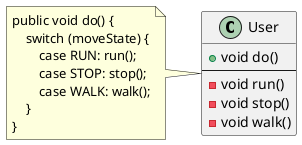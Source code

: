 @startuml
'https://plantuml.com/class-diagram

hide empty methods
hide empty fields

class User {
    + void do()
    --
    - void run()
    - void stop()
    - void walk()
}

note left
public void do() {
    switch (moveState) {
        case RUN: run();
        case STOP: stop();
        case WALK: walk();
    }
}
end note
@enduml